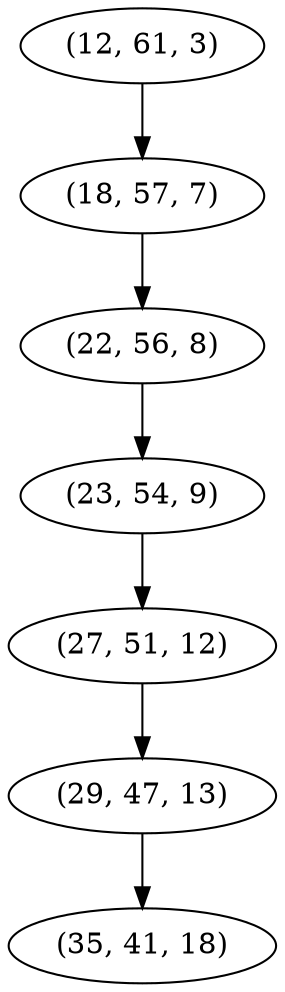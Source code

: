 digraph tree {
    "(12, 61, 3)";
    "(18, 57, 7)";
    "(22, 56, 8)";
    "(23, 54, 9)";
    "(27, 51, 12)";
    "(29, 47, 13)";
    "(35, 41, 18)";
    "(12, 61, 3)" -> "(18, 57, 7)";
    "(18, 57, 7)" -> "(22, 56, 8)";
    "(22, 56, 8)" -> "(23, 54, 9)";
    "(23, 54, 9)" -> "(27, 51, 12)";
    "(27, 51, 12)" -> "(29, 47, 13)";
    "(29, 47, 13)" -> "(35, 41, 18)";
}
